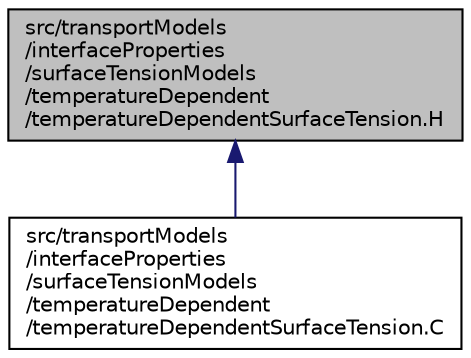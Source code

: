 digraph "src/transportModels/interfaceProperties/surfaceTensionModels/temperatureDependent/temperatureDependentSurfaceTension.H"
{
  bgcolor="transparent";
  edge [fontname="Helvetica",fontsize="10",labelfontname="Helvetica",labelfontsize="10"];
  node [fontname="Helvetica",fontsize="10",shape=record];
  Node1 [label="src/transportModels\l/interfaceProperties\l/surfaceTensionModels\l/temperatureDependent\l/temperatureDependentSurfaceTension.H",height=0.2,width=0.4,color="black", fillcolor="grey75", style="filled" fontcolor="black"];
  Node1 -> Node2 [dir="back",color="midnightblue",fontsize="10",style="solid",fontname="Helvetica"];
  Node2 [label="src/transportModels\l/interfaceProperties\l/surfaceTensionModels\l/temperatureDependent\l/temperatureDependentSurfaceTension.C",height=0.2,width=0.4,color="black",URL="$temperatureDependentSurfaceTension_8C.html"];
}
